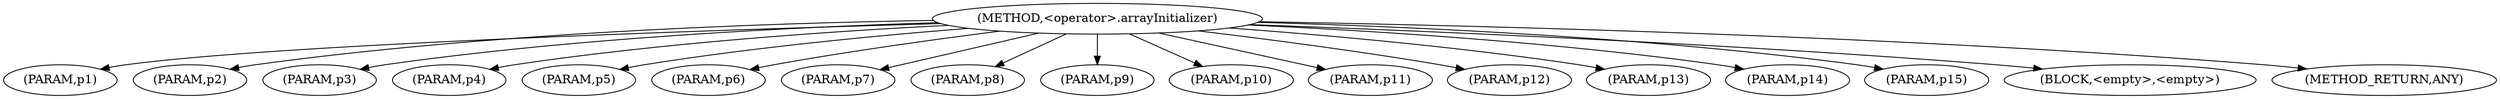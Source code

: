 digraph "&lt;operator&gt;.arrayInitializer" {  
"1389" [label = <(METHOD,&lt;operator&gt;.arrayInitializer)> ]
"1390" [label = <(PARAM,p1)> ]
"1391" [label = <(PARAM,p2)> ]
"1392" [label = <(PARAM,p3)> ]
"1393" [label = <(PARAM,p4)> ]
"1394" [label = <(PARAM,p5)> ]
"1395" [label = <(PARAM,p6)> ]
"1396" [label = <(PARAM,p7)> ]
"1397" [label = <(PARAM,p8)> ]
"1398" [label = <(PARAM,p9)> ]
"1399" [label = <(PARAM,p10)> ]
"1400" [label = <(PARAM,p11)> ]
"1401" [label = <(PARAM,p12)> ]
"1402" [label = <(PARAM,p13)> ]
"1403" [label = <(PARAM,p14)> ]
"1404" [label = <(PARAM,p15)> ]
"1405" [label = <(BLOCK,&lt;empty&gt;,&lt;empty&gt;)> ]
"1406" [label = <(METHOD_RETURN,ANY)> ]
  "1389" -> "1390" 
  "1389" -> "1405" 
  "1389" -> "1391" 
  "1389" -> "1406" 
  "1389" -> "1392" 
  "1389" -> "1393" 
  "1389" -> "1394" 
  "1389" -> "1395" 
  "1389" -> "1396" 
  "1389" -> "1397" 
  "1389" -> "1398" 
  "1389" -> "1399" 
  "1389" -> "1400" 
  "1389" -> "1401" 
  "1389" -> "1402" 
  "1389" -> "1403" 
  "1389" -> "1404" 
}
